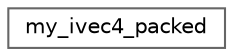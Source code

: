 digraph "Graphical Class Hierarchy"
{
 // LATEX_PDF_SIZE
  bgcolor="transparent";
  edge [fontname=Helvetica,fontsize=10,labelfontname=Helvetica,labelfontsize=10];
  node [fontname=Helvetica,fontsize=10,shape=box,height=0.2,width=0.4];
  rankdir="LR";
  Node0 [id="Node000000",label="my_ivec4_packed",height=0.2,width=0.4,color="grey40", fillcolor="white", style="filled",URL="$structmy__ivec4__packed.html",tooltip=" "];
}
